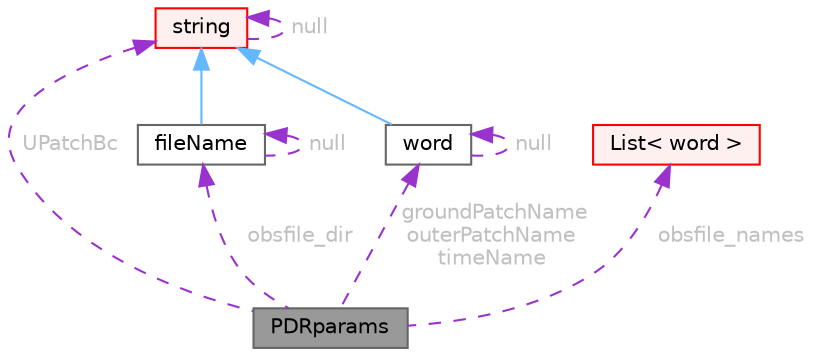 digraph "PDRparams"
{
 // LATEX_PDF_SIZE
  bgcolor="transparent";
  edge [fontname=Helvetica,fontsize=10,labelfontname=Helvetica,labelfontsize=10];
  node [fontname=Helvetica,fontsize=10,shape=box,height=0.2,width=0.4];
  Node1 [id="Node000001",label="PDRparams",height=0.2,width=0.4,color="gray40", fillcolor="grey60", style="filled", fontcolor="black",tooltip="Parameters for PDRsetFields."];
  Node2 -> Node1 [id="edge1_Node000001_Node000002",dir="back",color="darkorchid3",style="dashed",tooltip=" ",label=" obsfile_dir",fontcolor="grey" ];
  Node2 [id="Node000002",label="fileName",height=0.2,width=0.4,color="gray40", fillcolor="white", style="filled",URL="$classFoam_1_1fileName.html",tooltip="A class for handling file names."];
  Node3 -> Node2 [id="edge2_Node000002_Node000003",dir="back",color="steelblue1",style="solid",tooltip=" "];
  Node3 [id="Node000003",label="string",height=0.2,width=0.4,color="red", fillcolor="#FFF0F0", style="filled",URL="$classFoam_1_1string.html",tooltip="A class for handling character strings derived from std::string."];
  Node3 -> Node3 [id="edge3_Node000003_Node000003",dir="back",color="darkorchid3",style="dashed",tooltip=" ",label=" null",fontcolor="grey" ];
  Node2 -> Node2 [id="edge4_Node000002_Node000002",dir="back",color="darkorchid3",style="dashed",tooltip=" ",label=" null",fontcolor="grey" ];
  Node5 -> Node1 [id="edge5_Node000001_Node000005",dir="back",color="darkorchid3",style="dashed",tooltip=" ",label=" obsfile_names",fontcolor="grey" ];
  Node5 [id="Node000005",label="List\< word \>",height=0.2,width=0.4,color="red", fillcolor="#FFF0F0", style="filled",URL="$classFoam_1_1List.html",tooltip=" "];
  Node9 -> Node1 [id="edge6_Node000001_Node000009",dir="back",color="darkorchid3",style="dashed",tooltip=" ",label=" groundPatchName\nouterPatchName\ntimeName",fontcolor="grey" ];
  Node9 [id="Node000009",label="word",height=0.2,width=0.4,color="gray40", fillcolor="white", style="filled",URL="$classFoam_1_1word.html",tooltip="A class for handling words, derived from Foam::string."];
  Node3 -> Node9 [id="edge7_Node000009_Node000003",dir="back",color="steelblue1",style="solid",tooltip=" "];
  Node9 -> Node9 [id="edge8_Node000009_Node000009",dir="back",color="darkorchid3",style="dashed",tooltip=" ",label=" null",fontcolor="grey" ];
  Node3 -> Node1 [id="edge9_Node000001_Node000003",dir="back",color="darkorchid3",style="dashed",tooltip=" ",label=" UPatchBc",fontcolor="grey" ];
}
